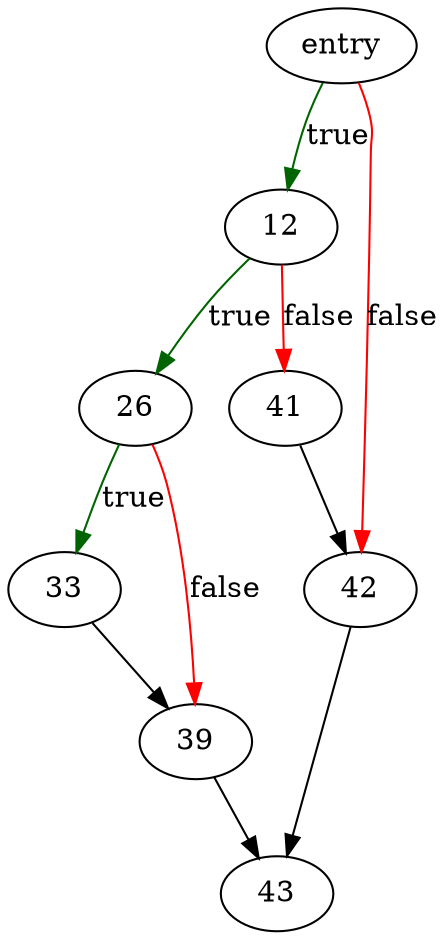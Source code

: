 digraph "sqlite3VdbeGetBoundValue" {
	// Node definitions.
	3 [label=entry];
	12;
	26;
	33;
	39;
	41;
	42;
	43;

	// Edge definitions.
	3 -> 12 [
		color=darkgreen
		label=true
	];
	3 -> 42 [
		color=red
		label=false
	];
	12 -> 26 [
		color=darkgreen
		label=true
	];
	12 -> 41 [
		color=red
		label=false
	];
	26 -> 33 [
		color=darkgreen
		label=true
	];
	26 -> 39 [
		color=red
		label=false
	];
	33 -> 39;
	39 -> 43;
	41 -> 42;
	42 -> 43;
}